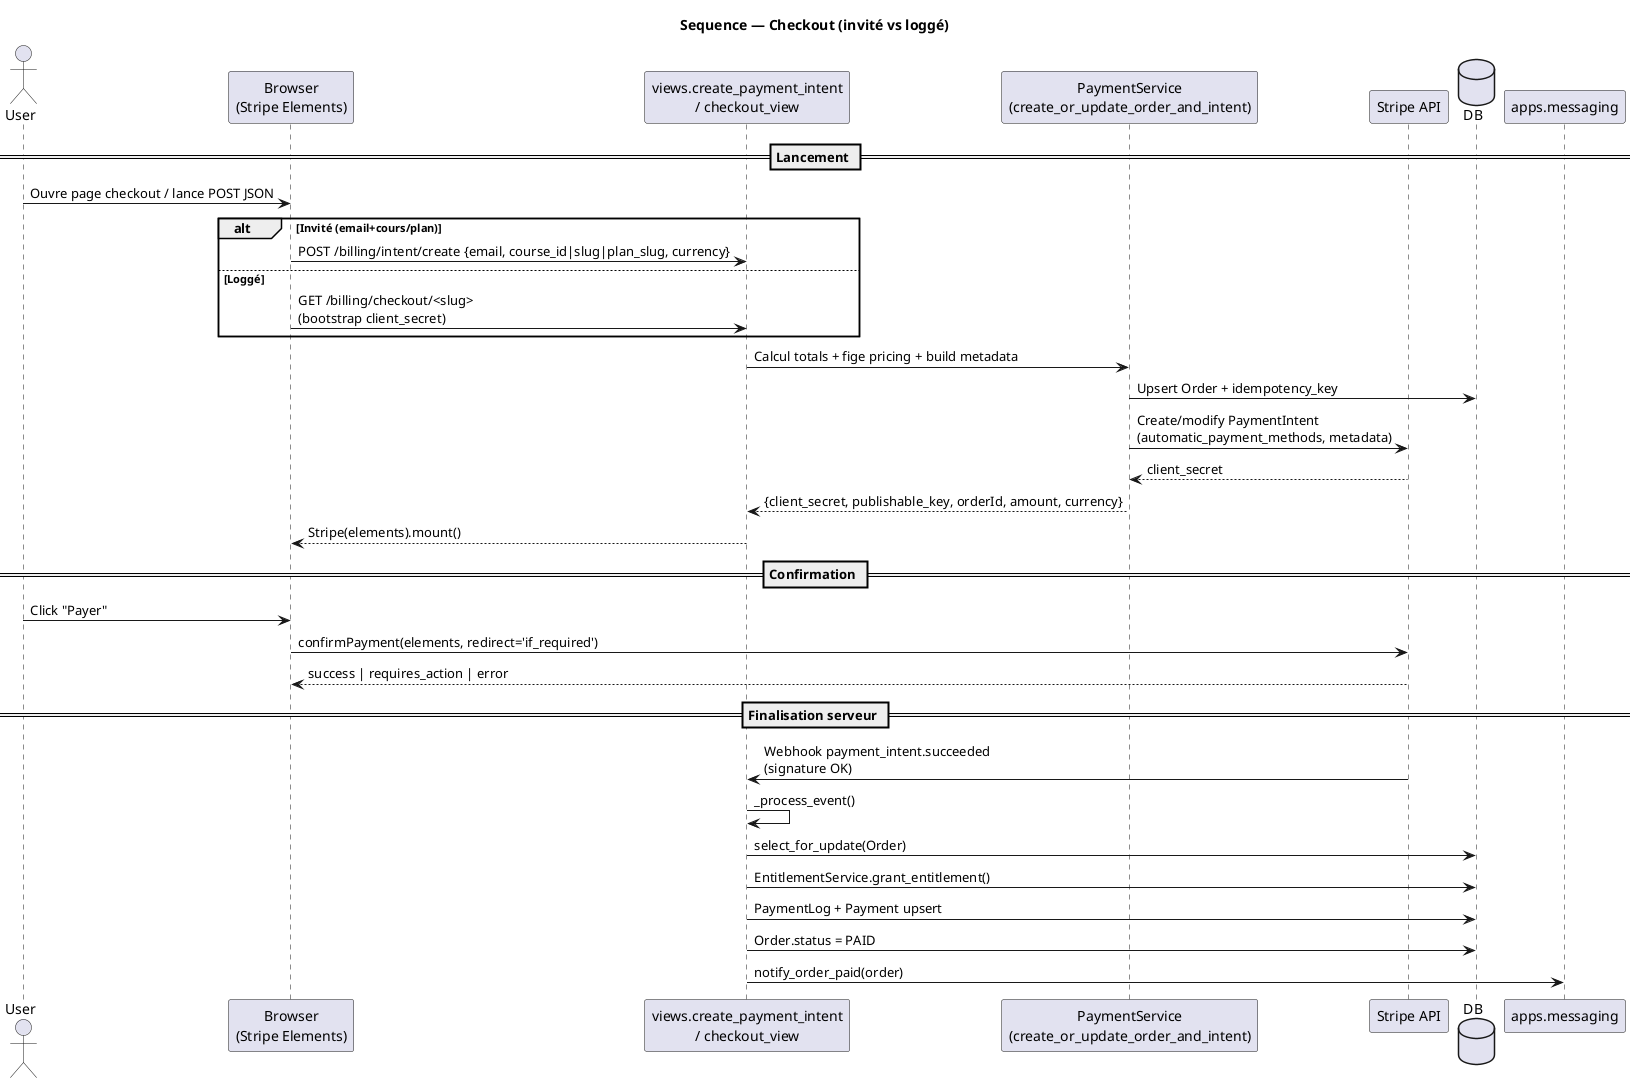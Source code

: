 @startuml
title Sequence — Checkout (invité vs loggé)

actor User
participant "Browser\n(Stripe Elements)" as B
participant "views.create_payment_intent\n/ checkout_view" as V
participant "PaymentService\n(create_or_update_order_and_intent)" as PS
participant "Stripe API" as S
database "DB" as DB

== Lancement ==
User -> B : Ouvre page checkout / lance POST JSON

alt Invité (email+cours/plan)
  B -> V : POST /billing/intent/create {email, course_id|slug|plan_slug, currency}
else Loggé
  B -> V : GET /billing/checkout/<slug>\n(bootstrap client_secret)
end

V -> PS : Calcul totals + fige pricing + build metadata
PS -> DB : Upsert Order + idempotency_key
PS -> S : Create/modify PaymentIntent\n(automatic_payment_methods, metadata)
S --> PS : client_secret
PS --> V : {client_secret, publishable_key, orderId, amount, currency}
V --> B : Stripe(elements).mount()

== Confirmation ==
User -> B : Click "Payer"
B -> S : confirmPayment(elements, redirect='if_required')
S --> B : success | requires_action | error

== Finalisation serveur ==
S -> V : Webhook payment_intent.succeeded\n(signature OK)
V -> V : _process_event()
V -> DB : select_for_update(Order)
V -> DB : EntitlementService.grant_entitlement()
V -> DB : PaymentLog + Payment upsert
V -> DB : Order.status = PAID
V -> "apps.messaging" : notify_order_paid(order)

@enduml
